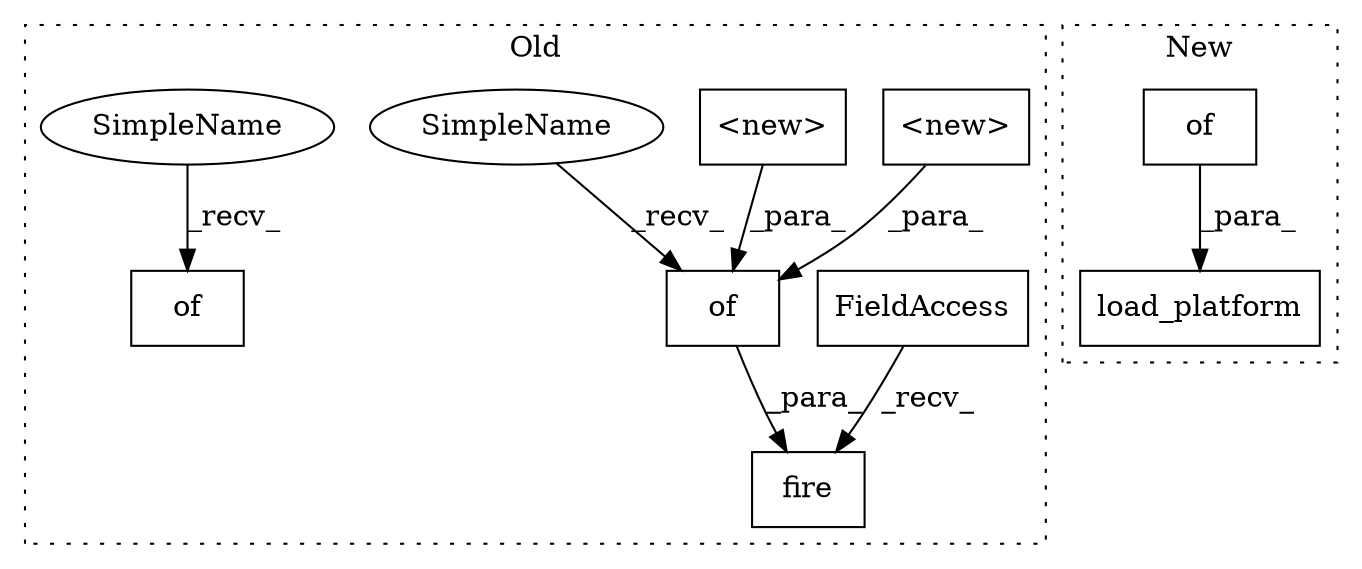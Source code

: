 digraph G {
subgraph cluster0 {
1 [label="fire" a="32" s="5422,5584" l="5,1" shape="box"];
3 [label="FieldAccess" a="22" s="5413" l="8" shape="box"];
4 [label="of" a="32" s="5457,5583" l="3,1" shape="box"];
5 [label="<new>" a="14" s="5460" l="18" shape="box"];
6 [label="of" a="32" s="5282,5315" l="3,1" shape="box"];
7 [label="<new>" a="14" s="5494" l="21" shape="box"];
9 [label="SimpleName" a="42" s="5453" l="3" shape="ellipse"];
10 [label="SimpleName" a="42" s="5278" l="3" shape="ellipse"];
label = "Old";
style="dotted";
}
subgraph cluster1 {
2 [label="of" a="32" s="5307,5345" l="3,1" shape="box"];
8 [label="load_platform" a="32" s="5267,5353" l="14,1" shape="box"];
label = "New";
style="dotted";
}
2 -> 8 [label="_para_"];
3 -> 1 [label="_recv_"];
4 -> 1 [label="_para_"];
5 -> 4 [label="_para_"];
7 -> 4 [label="_para_"];
9 -> 4 [label="_recv_"];
10 -> 6 [label="_recv_"];
}
